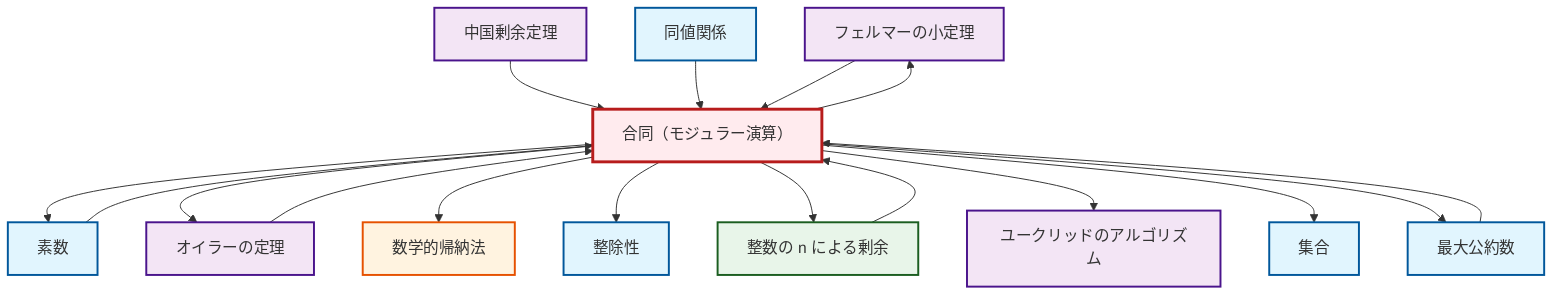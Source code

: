 graph TD
    classDef definition fill:#e1f5fe,stroke:#01579b,stroke-width:2px
    classDef theorem fill:#f3e5f5,stroke:#4a148c,stroke-width:2px
    classDef axiom fill:#fff3e0,stroke:#e65100,stroke-width:2px
    classDef example fill:#e8f5e9,stroke:#1b5e20,stroke-width:2px
    classDef current fill:#ffebee,stroke:#b71c1c,stroke-width:3px
    thm-fermat-little["フェルマーの小定理"]:::theorem
    def-congruence["合同（モジュラー演算）"]:::definition
    ex-quotient-integers-mod-n["整数の n による剰余"]:::example
    def-divisibility["整除性"]:::definition
    def-prime["素数"]:::definition
    ax-induction["数学的帰納法"]:::axiom
    thm-euclidean-algorithm["ユークリッドのアルゴリズム"]:::theorem
    thm-chinese-remainder["中国剰余定理"]:::theorem
    def-equivalence-relation["同値関係"]:::definition
    def-set["集合"]:::definition
    def-gcd["最大公約数"]:::definition
    thm-euler["オイラーの定理"]:::theorem
    thm-chinese-remainder --> def-congruence
    def-congruence --> def-prime
    def-congruence --> thm-euler
    def-congruence --> ax-induction
    def-equivalence-relation --> def-congruence
    def-congruence --> def-divisibility
    thm-fermat-little --> def-congruence
    def-congruence --> ex-quotient-integers-mod-n
    def-prime --> def-congruence
    def-congruence --> thm-euclidean-algorithm
    def-congruence --> def-set
    def-congruence --> def-gcd
    def-gcd --> def-congruence
    ex-quotient-integers-mod-n --> def-congruence
    thm-euler --> def-congruence
    def-congruence --> thm-fermat-little
    class def-congruence current